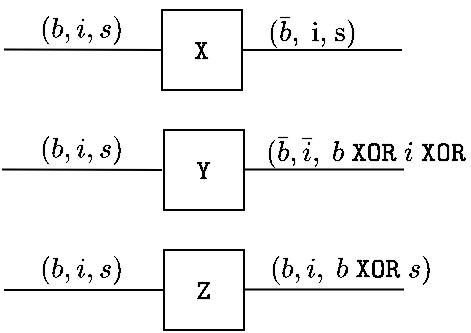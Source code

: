 <mxfile version="24.7.17">
  <diagram name="Page-1" id="gIkuhyTmj6ZiL6mYfc57">
    <mxGraphModel dx="217" dy="389" grid="1" gridSize="10" guides="1" tooltips="1" connect="1" arrows="1" fold="1" page="1" pageScale="1" pageWidth="1169" pageHeight="827" math="1" shadow="0">
      <root>
        <mxCell id="0" />
        <mxCell id="1" parent="0" />
        <mxCell id="tcwQzREJFGfnJbXwNjWQ-1" value="$$\texttt{X}$$" style="whiteSpace=wrap;html=1;aspect=fixed;" vertex="1" parent="1">
          <mxGeometry x="320" y="120" width="40" height="40" as="geometry" />
        </mxCell>
        <mxCell id="tcwQzREJFGfnJbXwNjWQ-2" value="$$\texttt{Y}$$" style="whiteSpace=wrap;html=1;aspect=fixed;" vertex="1" parent="1">
          <mxGeometry x="321" y="180" width="40" height="40" as="geometry" />
        </mxCell>
        <mxCell id="tcwQzREJFGfnJbXwNjWQ-3" value="$$\texttt{Z}$$" style="whiteSpace=wrap;html=1;aspect=fixed;" vertex="1" parent="1">
          <mxGeometry x="321" y="240" width="40" height="40" as="geometry" />
        </mxCell>
        <mxCell id="tcwQzREJFGfnJbXwNjWQ-4" value="" style="endArrow=none;html=1;rounded=0;exitX=1;exitY=0.5;exitDx=0;exitDy=0;" edge="1" parent="1" source="tcwQzREJFGfnJbXwNjWQ-1">
          <mxGeometry width="50" height="50" relative="1" as="geometry">
            <mxPoint x="400" y="140" as="sourcePoint" />
            <mxPoint x="440" y="140" as="targetPoint" />
          </mxGeometry>
        </mxCell>
        <mxCell id="tcwQzREJFGfnJbXwNjWQ-5" value="" style="endArrow=none;html=1;rounded=0;exitX=1;exitY=0.5;exitDx=0;exitDy=0;" edge="1" parent="1">
          <mxGeometry width="50" height="50" relative="1" as="geometry">
            <mxPoint x="361" y="199.77" as="sourcePoint" />
            <mxPoint x="441" y="199.77" as="targetPoint" />
          </mxGeometry>
        </mxCell>
        <mxCell id="tcwQzREJFGfnJbXwNjWQ-6" value="" style="endArrow=none;html=1;rounded=0;exitX=1;exitY=0.5;exitDx=0;exitDy=0;" edge="1" parent="1">
          <mxGeometry width="50" height="50" relative="1" as="geometry">
            <mxPoint x="361" y="259.77" as="sourcePoint" />
            <mxPoint x="441" y="259.77" as="targetPoint" />
          </mxGeometry>
        </mxCell>
        <mxCell id="tcwQzREJFGfnJbXwNjWQ-7" value="" style="endArrow=none;html=1;rounded=0;exitX=1;exitY=0.5;exitDx=0;exitDy=0;" edge="1" parent="1">
          <mxGeometry width="50" height="50" relative="1" as="geometry">
            <mxPoint x="241" y="139.77" as="sourcePoint" />
            <mxPoint x="320" y="140" as="targetPoint" />
          </mxGeometry>
        </mxCell>
        <mxCell id="tcwQzREJFGfnJbXwNjWQ-8" value="" style="endArrow=none;html=1;rounded=0;exitX=1;exitY=0.5;exitDx=0;exitDy=0;" edge="1" parent="1">
          <mxGeometry width="50" height="50" relative="1" as="geometry">
            <mxPoint x="240" y="199.77" as="sourcePoint" />
            <mxPoint x="320" y="200" as="targetPoint" />
          </mxGeometry>
        </mxCell>
        <mxCell id="tcwQzREJFGfnJbXwNjWQ-9" value="" style="endArrow=none;html=1;rounded=0;exitX=1;exitY=0.5;exitDx=0;exitDy=0;" edge="1" parent="1">
          <mxGeometry width="50" height="50" relative="1" as="geometry">
            <mxPoint x="241" y="260" as="sourcePoint" />
            <mxPoint x="321" y="260" as="targetPoint" />
          </mxGeometry>
        </mxCell>
        <mxCell id="tcwQzREJFGfnJbXwNjWQ-10" value="$$(b, i, s)$$" style="text;html=1;align=center;verticalAlign=middle;whiteSpace=wrap;rounded=0;" vertex="1" parent="1">
          <mxGeometry x="260" y="120" width="40" height="20" as="geometry" />
        </mxCell>
        <mxCell id="tcwQzREJFGfnJbXwNjWQ-11" value="$$(b, i, s)$$" style="text;html=1;align=center;verticalAlign=middle;whiteSpace=wrap;rounded=0;" vertex="1" parent="1">
          <mxGeometry x="260" y="180" width="40" height="20" as="geometry" />
        </mxCell>
        <mxCell id="tcwQzREJFGfnJbXwNjWQ-12" value="$$(b, i, s)$$" style="text;html=1;align=center;verticalAlign=middle;whiteSpace=wrap;rounded=0;" vertex="1" parent="1">
          <mxGeometry x="260" y="240" width="40" height="20" as="geometry" />
        </mxCell>
        <mxCell id="tcwQzREJFGfnJbXwNjWQ-13" value="$$(\bar{b},\text{ i, s})$$" style="text;html=1;align=center;verticalAlign=middle;whiteSpace=wrap;rounded=0;" vertex="1" parent="1">
          <mxGeometry x="370" y="120" width="50" height="20" as="geometry" />
        </mxCell>
        <mxCell id="tcwQzREJFGfnJbXwNjWQ-14" value="$$(\bar{b}, \bar{i}, ~b ~\texttt{XOR} ~i~\texttt{XOR}~ s)$$" style="text;html=1;align=center;verticalAlign=middle;whiteSpace=wrap;rounded=0;" vertex="1" parent="1">
          <mxGeometry x="410" y="180" width="40" height="20" as="geometry" />
        </mxCell>
        <mxCell id="tcwQzREJFGfnJbXwNjWQ-16" value="$$(b, i, ~b ~\texttt{XOR} ~s)$$" style="text;html=1;align=center;verticalAlign=middle;whiteSpace=wrap;rounded=0;" vertex="1" parent="1">
          <mxGeometry x="370" y="240" width="90" height="20" as="geometry" />
        </mxCell>
      </root>
    </mxGraphModel>
  </diagram>
</mxfile>
